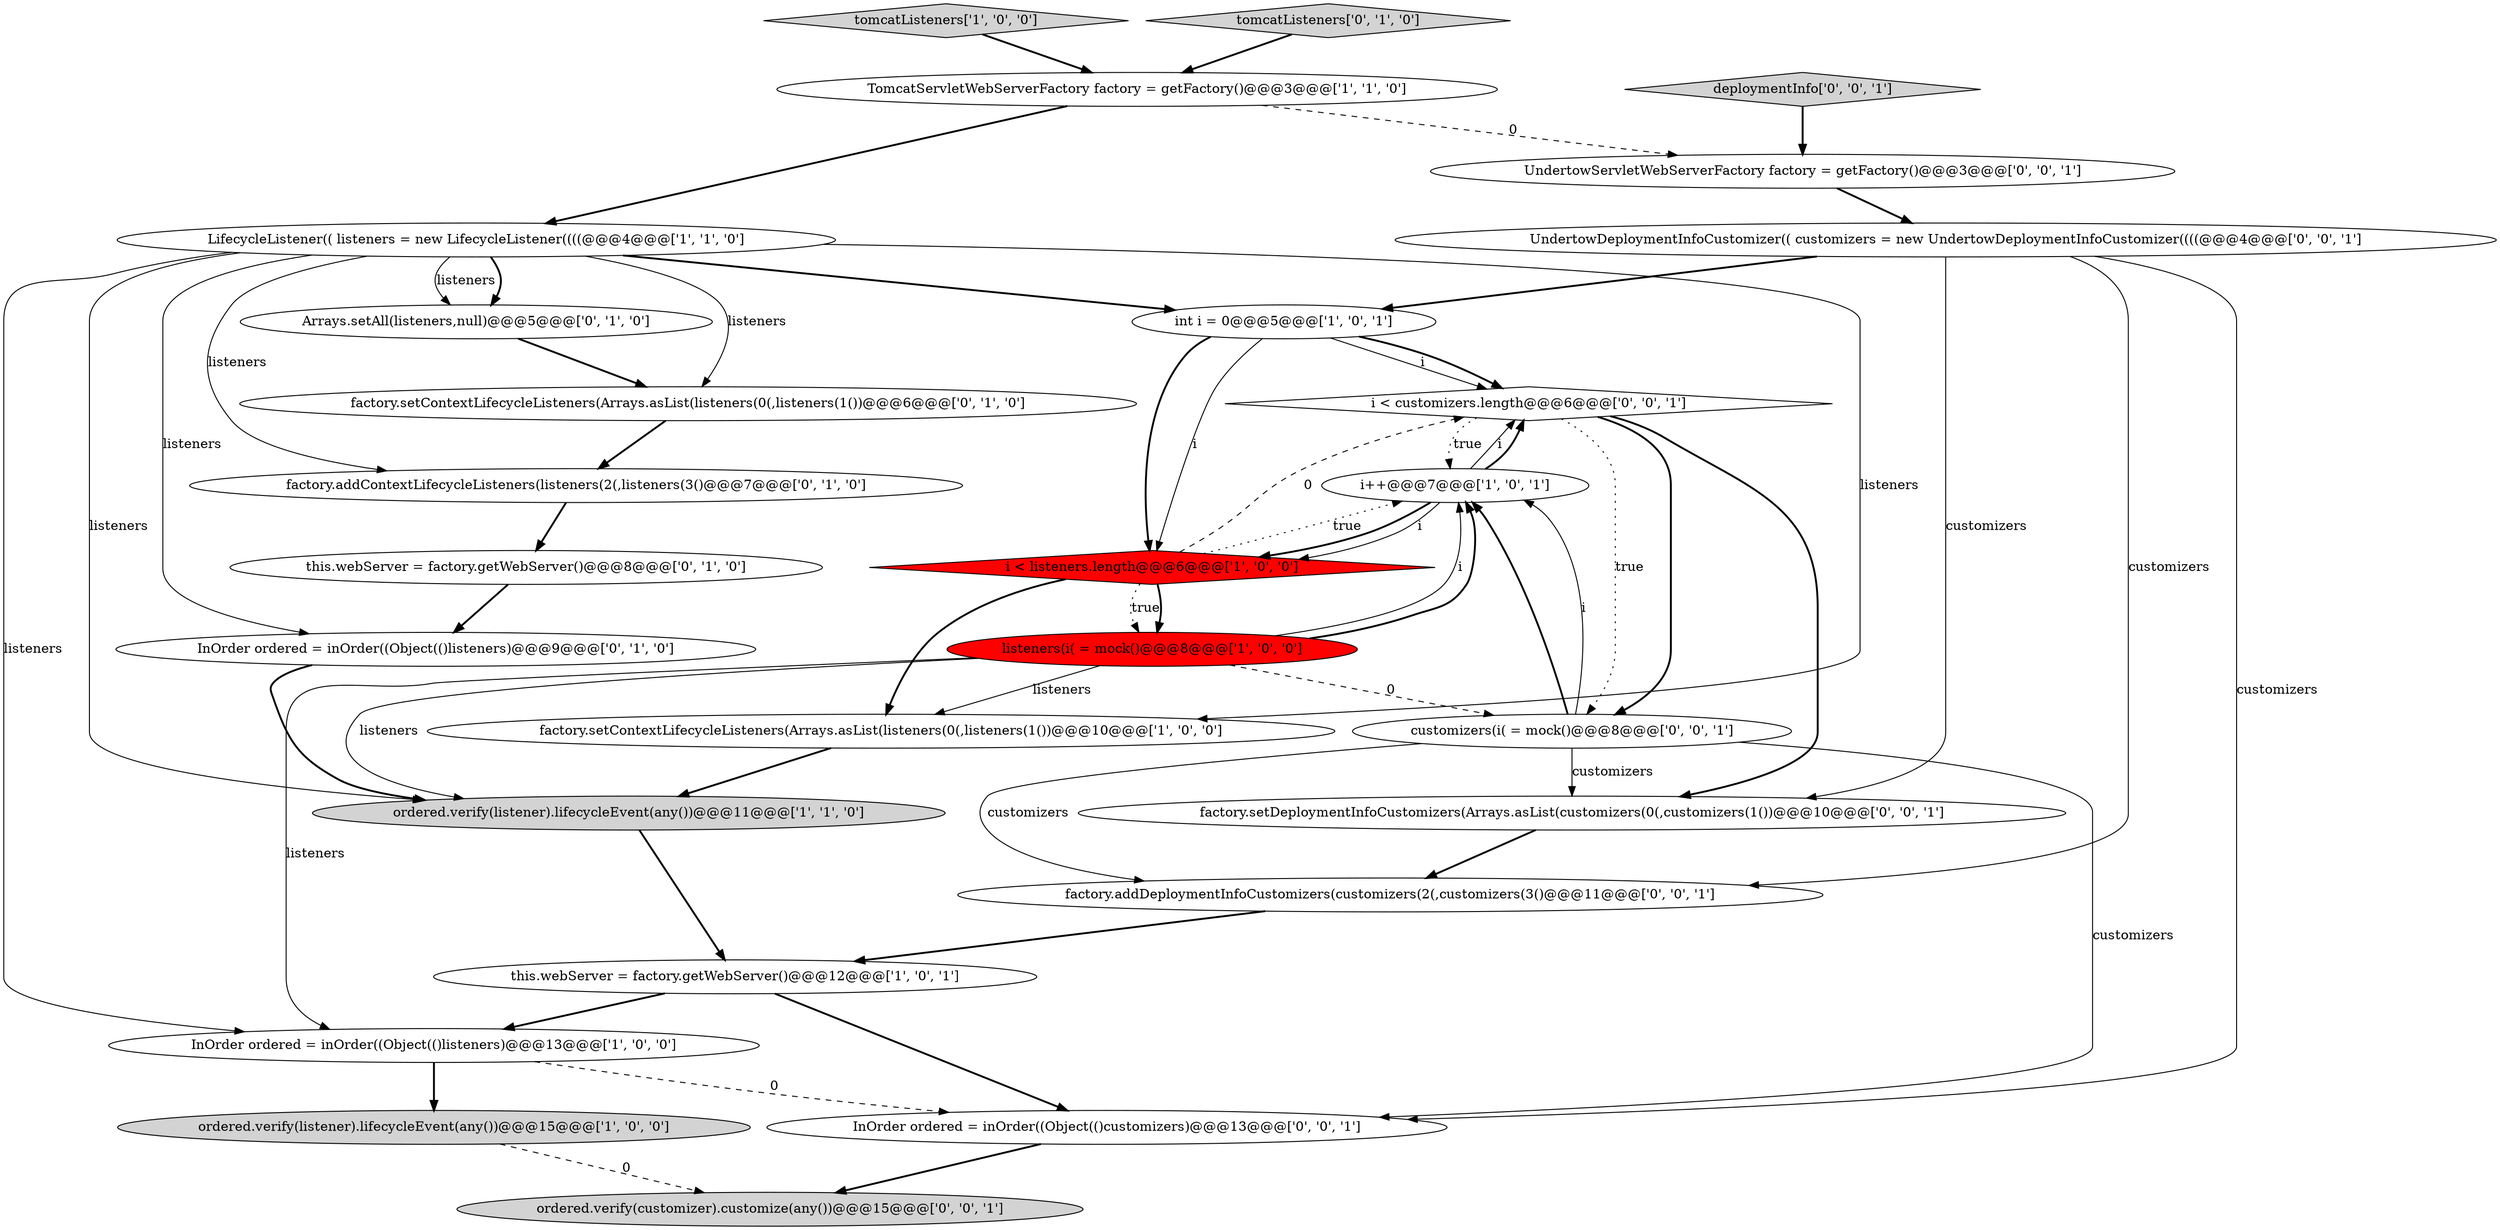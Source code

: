 digraph {
12 [style = filled, label = "Arrays.setAll(listeners,null)@@@5@@@['0', '1', '0']", fillcolor = white, shape = ellipse image = "AAA0AAABBB2BBB"];
25 [style = filled, label = "UndertowDeploymentInfoCustomizer(( customizers = new UndertowDeploymentInfoCustomizer((((@@@4@@@['0', '0', '1']", fillcolor = white, shape = ellipse image = "AAA0AAABBB3BBB"];
20 [style = filled, label = "ordered.verify(customizer).customize(any())@@@15@@@['0', '0', '1']", fillcolor = lightgray, shape = ellipse image = "AAA0AAABBB3BBB"];
15 [style = filled, label = "InOrder ordered = inOrder((Object(()listeners)@@@9@@@['0', '1', '0']", fillcolor = white, shape = ellipse image = "AAA0AAABBB2BBB"];
11 [style = filled, label = "LifecycleListener(( listeners = new LifecycleListener((((@@@4@@@['1', '1', '0']", fillcolor = white, shape = ellipse image = "AAA0AAABBB1BBB"];
26 [style = filled, label = "i < customizers.length@@@6@@@['0', '0', '1']", fillcolor = white, shape = diamond image = "AAA0AAABBB3BBB"];
1 [style = filled, label = "tomcatListeners['1', '0', '0']", fillcolor = lightgray, shape = diamond image = "AAA0AAABBB1BBB"];
9 [style = filled, label = "i++@@@7@@@['1', '0', '1']", fillcolor = white, shape = ellipse image = "AAA0AAABBB1BBB"];
4 [style = filled, label = "this.webServer = factory.getWebServer()@@@12@@@['1', '0', '1']", fillcolor = white, shape = ellipse image = "AAA0AAABBB1BBB"];
6 [style = filled, label = "InOrder ordered = inOrder((Object(()listeners)@@@13@@@['1', '0', '0']", fillcolor = white, shape = ellipse image = "AAA0AAABBB1BBB"];
14 [style = filled, label = "this.webServer = factory.getWebServer()@@@8@@@['0', '1', '0']", fillcolor = white, shape = ellipse image = "AAA0AAABBB2BBB"];
21 [style = filled, label = "UndertowServletWebServerFactory factory = getFactory()@@@3@@@['0', '0', '1']", fillcolor = white, shape = ellipse image = "AAA0AAABBB3BBB"];
2 [style = filled, label = "TomcatServletWebServerFactory factory = getFactory()@@@3@@@['1', '1', '0']", fillcolor = white, shape = ellipse image = "AAA0AAABBB1BBB"];
0 [style = filled, label = "factory.setContextLifecycleListeners(Arrays.asList(listeners(0(,listeners(1())@@@10@@@['1', '0', '0']", fillcolor = white, shape = ellipse image = "AAA0AAABBB1BBB"];
5 [style = filled, label = "listeners(i( = mock()@@@8@@@['1', '0', '0']", fillcolor = red, shape = ellipse image = "AAA1AAABBB1BBB"];
18 [style = filled, label = "customizers(i( = mock()@@@8@@@['0', '0', '1']", fillcolor = white, shape = ellipse image = "AAA0AAABBB3BBB"];
24 [style = filled, label = "factory.addDeploymentInfoCustomizers(customizers(2(,customizers(3()@@@11@@@['0', '0', '1']", fillcolor = white, shape = ellipse image = "AAA0AAABBB3BBB"];
8 [style = filled, label = "int i = 0@@@5@@@['1', '0', '1']", fillcolor = white, shape = ellipse image = "AAA0AAABBB1BBB"];
13 [style = filled, label = "factory.addContextLifecycleListeners(listeners(2(,listeners(3()@@@7@@@['0', '1', '0']", fillcolor = white, shape = ellipse image = "AAA0AAABBB2BBB"];
10 [style = filled, label = "ordered.verify(listener).lifecycleEvent(any())@@@15@@@['1', '0', '0']", fillcolor = lightgray, shape = ellipse image = "AAA0AAABBB1BBB"];
3 [style = filled, label = "ordered.verify(listener).lifecycleEvent(any())@@@11@@@['1', '1', '0']", fillcolor = lightgray, shape = ellipse image = "AAA0AAABBB1BBB"];
19 [style = filled, label = "factory.setDeploymentInfoCustomizers(Arrays.asList(customizers(0(,customizers(1())@@@10@@@['0', '0', '1']", fillcolor = white, shape = ellipse image = "AAA0AAABBB3BBB"];
23 [style = filled, label = "deploymentInfo['0', '0', '1']", fillcolor = lightgray, shape = diamond image = "AAA0AAABBB3BBB"];
17 [style = filled, label = "tomcatListeners['0', '1', '0']", fillcolor = lightgray, shape = diamond image = "AAA0AAABBB2BBB"];
22 [style = filled, label = "InOrder ordered = inOrder((Object(()customizers)@@@13@@@['0', '0', '1']", fillcolor = white, shape = ellipse image = "AAA0AAABBB3BBB"];
16 [style = filled, label = "factory.setContextLifecycleListeners(Arrays.asList(listeners(0(,listeners(1())@@@6@@@['0', '1', '0']", fillcolor = white, shape = ellipse image = "AAA0AAABBB2BBB"];
7 [style = filled, label = "i < listeners.length@@@6@@@['1', '0', '0']", fillcolor = red, shape = diamond image = "AAA1AAABBB1BBB"];
18->9 [style = solid, label="i"];
0->3 [style = bold, label=""];
8->26 [style = solid, label="i"];
18->24 [style = solid, label="customizers"];
16->13 [style = bold, label=""];
5->9 [style = solid, label="i"];
5->3 [style = solid, label="listeners"];
11->13 [style = solid, label="listeners"];
5->9 [style = bold, label=""];
11->6 [style = solid, label="listeners"];
4->6 [style = bold, label=""];
25->19 [style = solid, label="customizers"];
9->26 [style = solid, label="i"];
11->3 [style = solid, label="listeners"];
7->0 [style = bold, label=""];
11->12 [style = bold, label=""];
12->16 [style = bold, label=""];
25->22 [style = solid, label="customizers"];
21->25 [style = bold, label=""];
7->9 [style = dotted, label="true"];
9->7 [style = bold, label=""];
15->3 [style = bold, label=""];
26->19 [style = bold, label=""];
26->9 [style = dotted, label="true"];
3->4 [style = bold, label=""];
5->18 [style = dashed, label="0"];
6->22 [style = dashed, label="0"];
8->7 [style = bold, label=""];
19->24 [style = bold, label=""];
5->0 [style = solid, label="listeners"];
7->5 [style = dotted, label="true"];
9->26 [style = bold, label=""];
11->16 [style = solid, label="listeners"];
25->24 [style = solid, label="customizers"];
11->15 [style = solid, label="listeners"];
7->5 [style = bold, label=""];
24->4 [style = bold, label=""];
17->2 [style = bold, label=""];
22->20 [style = bold, label=""];
23->21 [style = bold, label=""];
18->22 [style = solid, label="customizers"];
2->21 [style = dashed, label="0"];
6->10 [style = bold, label=""];
5->6 [style = solid, label="listeners"];
18->9 [style = bold, label=""];
11->8 [style = bold, label=""];
26->18 [style = dotted, label="true"];
10->20 [style = dashed, label="0"];
14->15 [style = bold, label=""];
1->2 [style = bold, label=""];
25->8 [style = bold, label=""];
18->19 [style = solid, label="customizers"];
9->7 [style = solid, label="i"];
11->0 [style = solid, label="listeners"];
7->26 [style = dashed, label="0"];
8->7 [style = solid, label="i"];
11->12 [style = solid, label="listeners"];
13->14 [style = bold, label=""];
4->22 [style = bold, label=""];
2->11 [style = bold, label=""];
26->18 [style = bold, label=""];
8->26 [style = bold, label=""];
}
